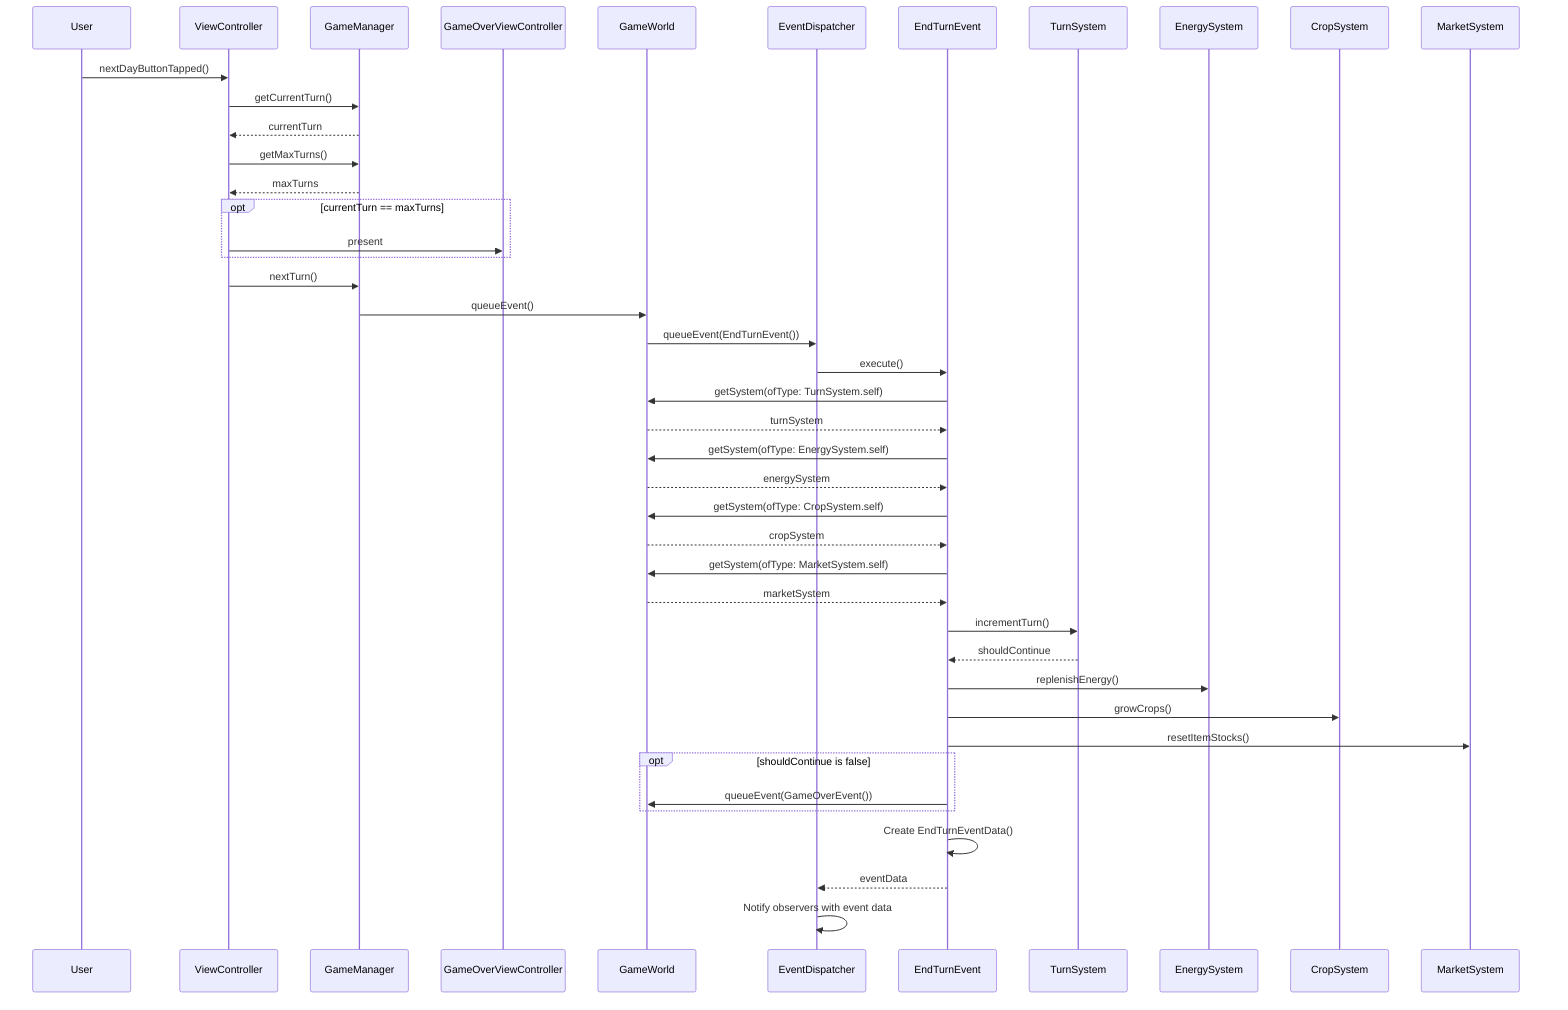 sequenceDiagram
  participant U as User
  participant VC as ViewController
  participant GM as GameManager
  participant GOVC as GameOverViewController
  participant GW as GameWorld
  participant ED as EventDispatcher
  participant ETE as EndTurnEvent
  participant TS as TurnSystem
  participant ES as EnergySystem
  participant CS as CropSystem
  participant MS as MarketSystem

  U ->> VC: nextDayButtonTapped()
  VC ->> GM: getCurrentTurn()
  GM -->> VC: currentTurn
  VC ->> GM: getMaxTurns()
  GM -->> VC: maxTurns

  opt currentTurn == maxTurns
  VC ->> GOVC: present
  end

  VC ->> GM: nextTurn()
  GM ->> GW: queueEvent()
  GW ->> ED: queueEvent(EndTurnEvent())
  ED ->> ETE: execute()
  ETE ->> GW: getSystem(ofType: TurnSystem.self)
  GW -->> ETE: turnSystem
  ETE ->> GW: getSystem(ofType: EnergySystem.self)
  GW -->> ETE: energySystem
  ETE ->> GW: getSystem(ofType: CropSystem.self)
  GW -->> ETE: cropSystem
  ETE ->> GW: getSystem(ofType: MarketSystem.self)
  GW -->> ETE: marketSystem
  ETE ->> TS: incrementTurn()
  TS -->> ETE: shouldContinue
  ETE ->> ES: replenishEnergy()
  ETE ->> CS: growCrops()
  ETE ->> MS: resetItemStocks()

  opt shouldContinue is false
  ETE ->> GW: queueEvent(GameOverEvent())
  end

  ETE ->> ETE: Create EndTurnEventData()
  ETE -->> ED: eventData
  ED ->> ED: Notify observers with event data